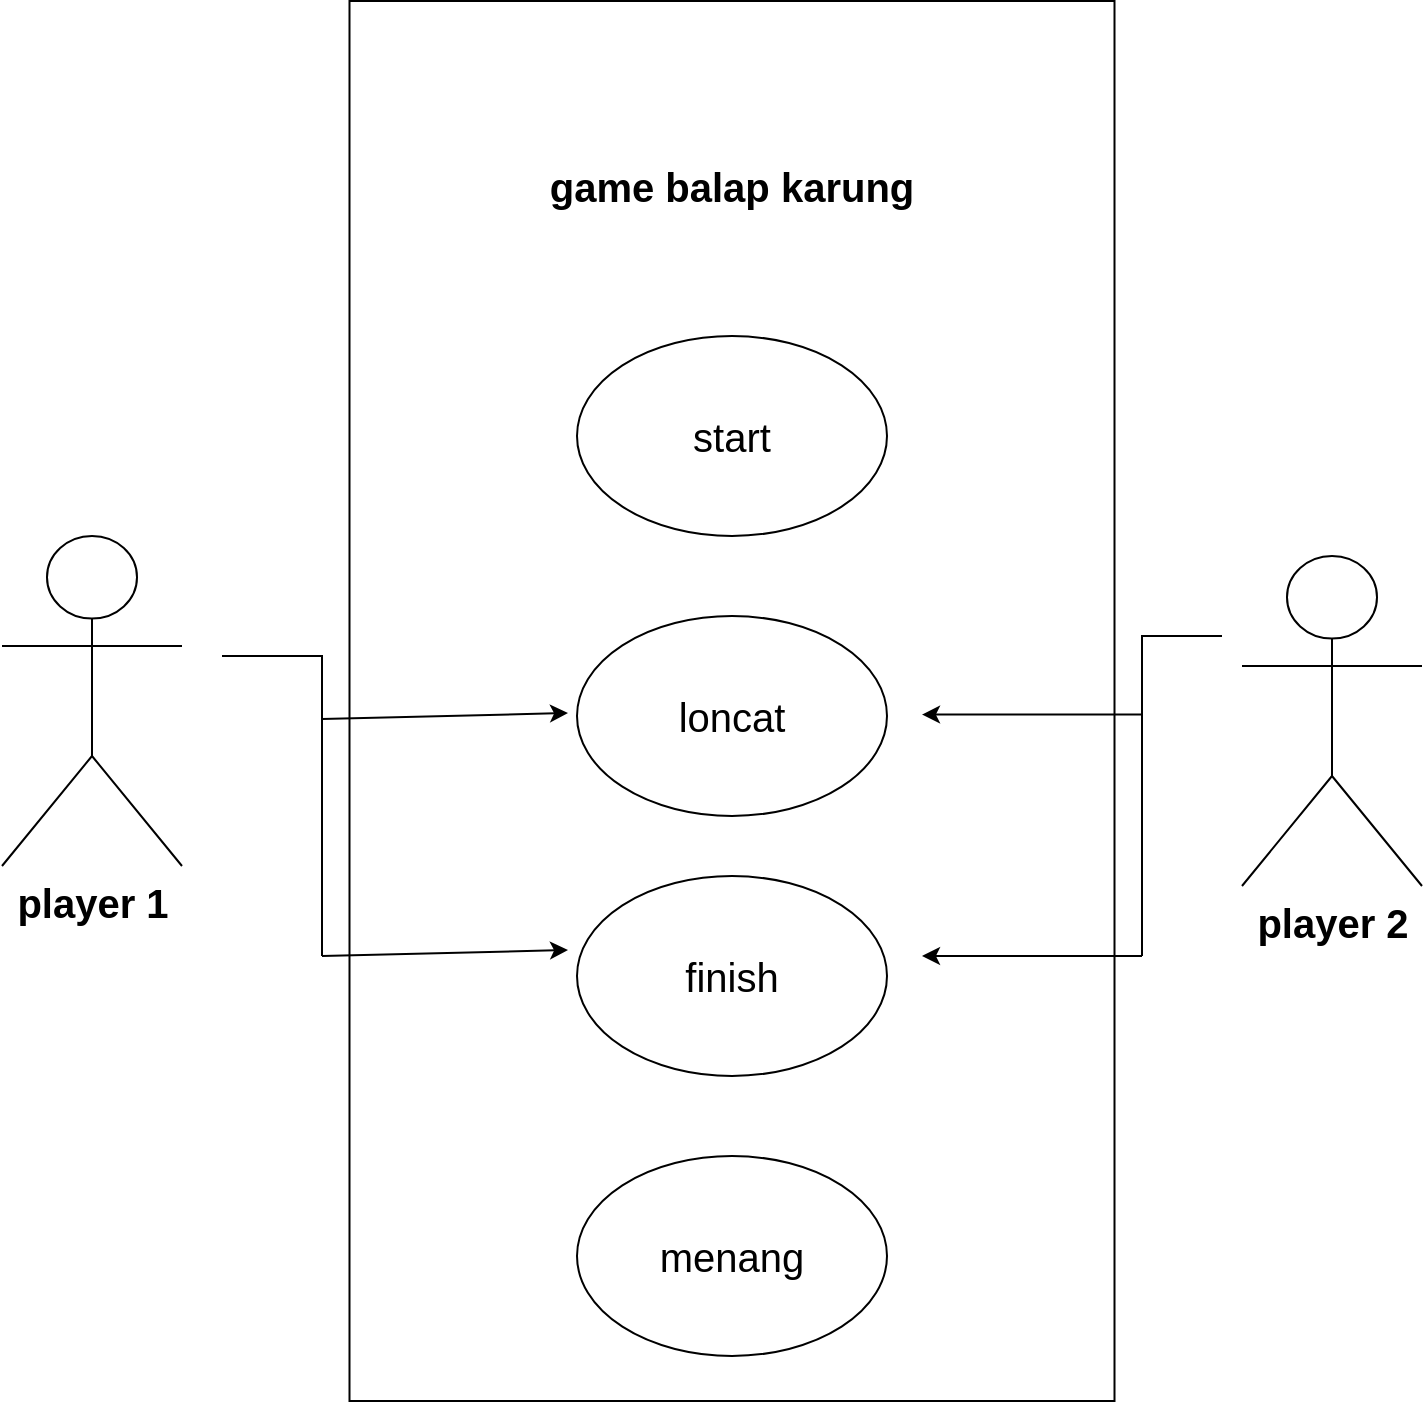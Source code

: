<mxfile version="21.6.8" type="github">
  <diagram name="Page-1" id="lz2KgSC_gfir5A06ccJP">
    <mxGraphModel dx="1257" dy="1783" grid="1" gridSize="10" guides="1" tooltips="1" connect="1" arrows="1" fold="1" page="1" pageScale="1" pageWidth="850" pageHeight="1100" math="0" shadow="0">
      <root>
        <mxCell id="0" />
        <mxCell id="1" parent="0" />
        <mxCell id="MlZ9HkGV06P442Ydl8Ns-32" value="" style="rounded=0;whiteSpace=wrap;html=1;rotation=-90;" vertex="1" parent="1">
          <mxGeometry x="105" y="-868.75" width="700" height="382.5" as="geometry" />
        </mxCell>
        <mxCell id="MlZ9HkGV06P442Ydl8Ns-33" value="&lt;b&gt;&lt;font style=&quot;font-size: 20px;&quot;&gt;player 1&lt;/font&gt;&lt;/b&gt;" style="shape=umlActor;verticalLabelPosition=bottom;verticalAlign=top;html=1;outlineConnect=0;" vertex="1" parent="1">
          <mxGeometry x="90" y="-760" width="90" height="165" as="geometry" />
        </mxCell>
        <mxCell id="MlZ9HkGV06P442Ydl8Ns-36" value="&lt;font size=&quot;1&quot; style=&quot;&quot;&gt;&lt;b style=&quot;font-size: 20px;&quot;&gt;game balap karung&lt;/b&gt;&lt;/font&gt;" style="text;html=1;strokeColor=none;fillColor=none;align=center;verticalAlign=middle;whiteSpace=wrap;rounded=0;" vertex="1" parent="1">
          <mxGeometry x="360" y="-950" width="190" height="30" as="geometry" />
        </mxCell>
        <mxCell id="MlZ9HkGV06P442Ydl8Ns-37" value="" style="ellipse;whiteSpace=wrap;html=1;" vertex="1" parent="1">
          <mxGeometry x="377.5" y="-860" width="155" height="100" as="geometry" />
        </mxCell>
        <mxCell id="MlZ9HkGV06P442Ydl8Ns-39" value="&lt;span style=&quot;font-size: 20px;&quot;&gt;&lt;b&gt;player 2&lt;/b&gt;&lt;/span&gt;" style="shape=umlActor;verticalLabelPosition=bottom;verticalAlign=top;html=1;outlineConnect=0;" vertex="1" parent="1">
          <mxGeometry x="710" y="-750" width="90" height="165" as="geometry" />
        </mxCell>
        <mxCell id="MlZ9HkGV06P442Ydl8Ns-42" value="" style="ellipse;whiteSpace=wrap;html=1;" vertex="1" parent="1">
          <mxGeometry x="377.5" y="-720" width="155" height="100" as="geometry" />
        </mxCell>
        <mxCell id="MlZ9HkGV06P442Ydl8Ns-43" value="" style="ellipse;whiteSpace=wrap;html=1;" vertex="1" parent="1">
          <mxGeometry x="377.5" y="-590" width="155" height="100" as="geometry" />
        </mxCell>
        <mxCell id="MlZ9HkGV06P442Ydl8Ns-44" value="" style="ellipse;whiteSpace=wrap;html=1;" vertex="1" parent="1">
          <mxGeometry x="377.5" y="-450" width="155" height="100" as="geometry" />
        </mxCell>
        <mxCell id="MlZ9HkGV06P442Ydl8Ns-46" value="&lt;font style=&quot;font-size: 20px;&quot;&gt;start&lt;/font&gt;" style="text;html=1;strokeColor=none;fillColor=none;align=center;verticalAlign=middle;whiteSpace=wrap;rounded=0;" vertex="1" parent="1">
          <mxGeometry x="425" y="-825" width="60" height="30" as="geometry" />
        </mxCell>
        <mxCell id="MlZ9HkGV06P442Ydl8Ns-47" value="&lt;span style=&quot;font-size: 20px;&quot;&gt;loncat&lt;/span&gt;" style="text;html=1;strokeColor=none;fillColor=none;align=center;verticalAlign=middle;whiteSpace=wrap;rounded=0;" vertex="1" parent="1">
          <mxGeometry x="425" y="-685" width="60" height="30" as="geometry" />
        </mxCell>
        <mxCell id="MlZ9HkGV06P442Ydl8Ns-48" value="&lt;span style=&quot;font-size: 20px;&quot;&gt;finish&lt;/span&gt;" style="text;html=1;strokeColor=none;fillColor=none;align=center;verticalAlign=middle;whiteSpace=wrap;rounded=0;" vertex="1" parent="1">
          <mxGeometry x="425" y="-555" width="60" height="30" as="geometry" />
        </mxCell>
        <mxCell id="MlZ9HkGV06P442Ydl8Ns-49" value="&lt;span style=&quot;font-size: 20px;&quot;&gt;menang&lt;/span&gt;" style="text;html=1;strokeColor=none;fillColor=none;align=center;verticalAlign=middle;whiteSpace=wrap;rounded=0;" vertex="1" parent="1">
          <mxGeometry x="425" y="-415" width="60" height="30" as="geometry" />
        </mxCell>
        <mxCell id="MlZ9HkGV06P442Ydl8Ns-50" value="" style="endArrow=none;html=1;rounded=0;" edge="1" parent="1">
          <mxGeometry width="50" height="50" relative="1" as="geometry">
            <mxPoint x="200" y="-700" as="sourcePoint" />
            <mxPoint x="250" y="-550" as="targetPoint" />
            <Array as="points">
              <mxPoint x="250" y="-700" />
              <mxPoint x="250" y="-640" />
            </Array>
          </mxGeometry>
        </mxCell>
        <mxCell id="MlZ9HkGV06P442Ydl8Ns-51" value="" style="endArrow=classic;html=1;rounded=0;entryX=-0.029;entryY=0.37;entryDx=0;entryDy=0;entryPerimeter=0;" edge="1" parent="1" target="MlZ9HkGV06P442Ydl8Ns-43">
          <mxGeometry width="50" height="50" relative="1" as="geometry">
            <mxPoint x="250" y="-550" as="sourcePoint" />
            <mxPoint x="410" y="-630" as="targetPoint" />
          </mxGeometry>
        </mxCell>
        <mxCell id="MlZ9HkGV06P442Ydl8Ns-52" value="" style="endArrow=classic;html=1;rounded=0;entryX=-0.029;entryY=0.37;entryDx=0;entryDy=0;entryPerimeter=0;" edge="1" parent="1">
          <mxGeometry width="50" height="50" relative="1" as="geometry">
            <mxPoint x="250" y="-668.5" as="sourcePoint" />
            <mxPoint x="373" y="-671.5" as="targetPoint" />
          </mxGeometry>
        </mxCell>
        <mxCell id="MlZ9HkGV06P442Ydl8Ns-55" value="" style="endArrow=none;html=1;rounded=0;" edge="1" parent="1">
          <mxGeometry width="50" height="50" relative="1" as="geometry">
            <mxPoint x="660" y="-550" as="sourcePoint" />
            <mxPoint x="700" y="-710" as="targetPoint" />
            <Array as="points">
              <mxPoint x="660" y="-710" />
            </Array>
          </mxGeometry>
        </mxCell>
        <mxCell id="MlZ9HkGV06P442Ydl8Ns-60" value="" style="endArrow=classic;html=1;rounded=0;" edge="1" parent="1">
          <mxGeometry width="50" height="50" relative="1" as="geometry">
            <mxPoint x="660" y="-550" as="sourcePoint" />
            <mxPoint x="550" y="-550" as="targetPoint" />
          </mxGeometry>
        </mxCell>
        <mxCell id="MlZ9HkGV06P442Ydl8Ns-61" value="" style="endArrow=classic;html=1;rounded=0;" edge="1" parent="1">
          <mxGeometry width="50" height="50" relative="1" as="geometry">
            <mxPoint x="660" y="-670.71" as="sourcePoint" />
            <mxPoint x="550" y="-670.71" as="targetPoint" />
          </mxGeometry>
        </mxCell>
      </root>
    </mxGraphModel>
  </diagram>
</mxfile>
